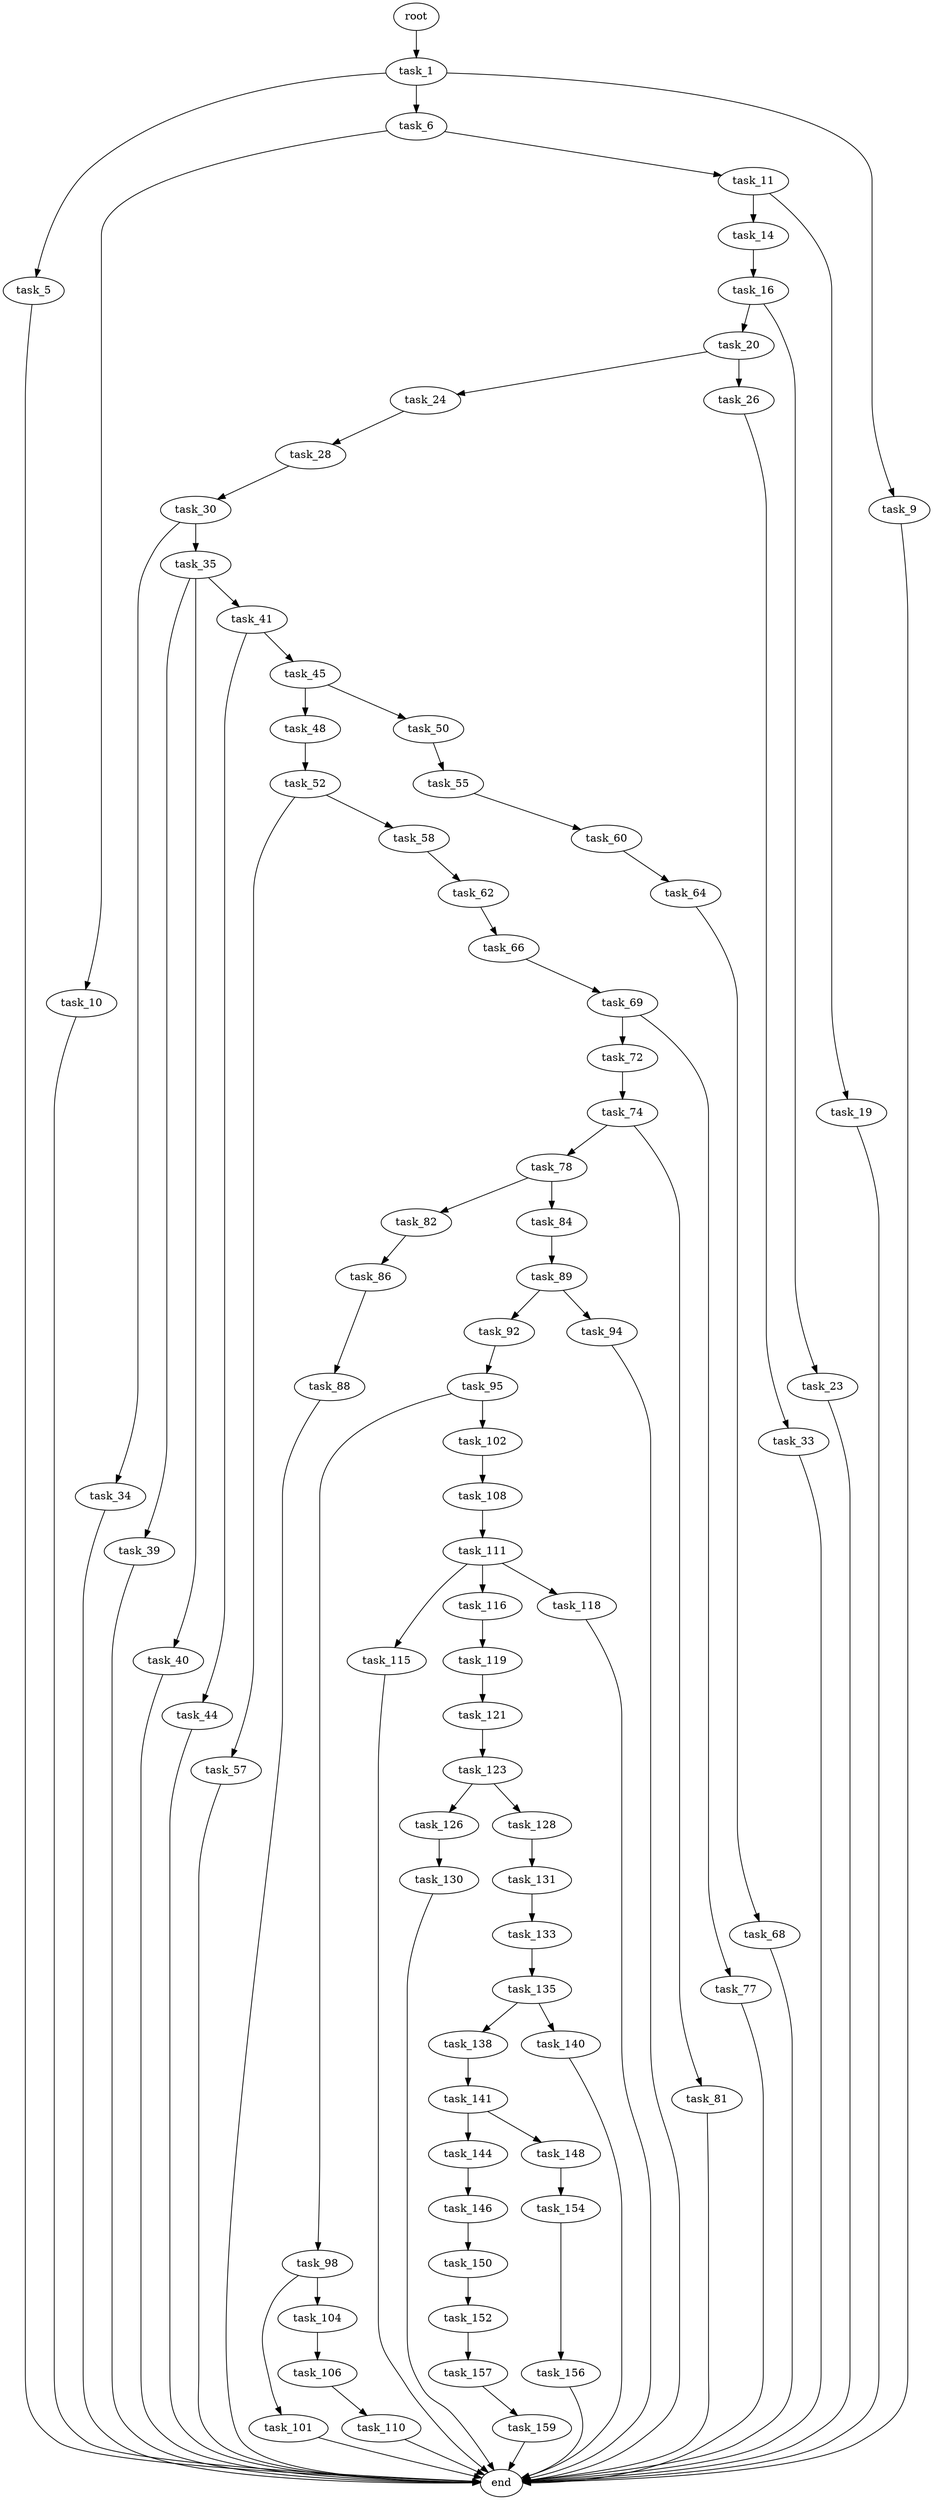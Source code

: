 digraph G {
  root [size="0.000000"];
  task_1 [size="28991029248.000000"];
  task_5 [size="231928233984.000000"];
  task_6 [size="134217728000.000000"];
  task_9 [size="118490864767.000000"];
  task_10 [size="183704647515.000000"];
  task_11 [size="2083880343.000000"];
  task_14 [size="9260532922.000000"];
  task_16 [size="134217728000.000000"];
  task_19 [size="1073741824000.000000"];
  task_20 [size="730453903145.000000"];
  task_23 [size="26062299489.000000"];
  task_24 [size="362511364349.000000"];
  task_26 [size="11866596244.000000"];
  task_28 [size="8589934592.000000"];
  task_30 [size="2068967918.000000"];
  task_33 [size="125944101812.000000"];
  task_34 [size="126925967819.000000"];
  task_35 [size="1073741824000.000000"];
  task_39 [size="68719476736.000000"];
  task_40 [size="734114986628.000000"];
  task_41 [size="134217728000.000000"];
  task_44 [size="22429372601.000000"];
  task_45 [size="16255192223.000000"];
  task_48 [size="549755813888.000000"];
  task_50 [size="99455735777.000000"];
  task_52 [size="276325394716.000000"];
  task_55 [size="29842424445.000000"];
  task_57 [size="8589934592.000000"];
  task_58 [size="117523900075.000000"];
  task_60 [size="650768607529.000000"];
  task_62 [size="4444153173.000000"];
  task_64 [size="80443211105.000000"];
  task_66 [size="10989631670.000000"];
  task_68 [size="1114894621607.000000"];
  task_69 [size="95548367827.000000"];
  task_72 [size="231928233984.000000"];
  task_74 [size="68719476736.000000"];
  task_77 [size="453634066661.000000"];
  task_78 [size="1947544274.000000"];
  task_81 [size="774055371378.000000"];
  task_82 [size="1073741824000.000000"];
  task_84 [size="28991029248.000000"];
  task_86 [size="3124776991.000000"];
  task_88 [size="549755813888.000000"];
  task_89 [size="1073741824000.000000"];
  task_92 [size="54264430554.000000"];
  task_94 [size="28319455231.000000"];
  task_95 [size="254762571938.000000"];
  task_98 [size="6204097740.000000"];
  task_101 [size="129652122545.000000"];
  task_102 [size="833383984.000000"];
  task_104 [size="782757789696.000000"];
  task_106 [size="909347397.000000"];
  task_108 [size="549755813888.000000"];
  task_110 [size="50574326834.000000"];
  task_111 [size="928754753653.000000"];
  task_115 [size="134217728000.000000"];
  task_116 [size="342776677139.000000"];
  task_118 [size="28991029248.000000"];
  task_119 [size="2254845004.000000"];
  task_121 [size="9159406387.000000"];
  task_123 [size="229955899818.000000"];
  task_126 [size="3978110854.000000"];
  task_128 [size="821742401502.000000"];
  task_130 [size="1073741824000.000000"];
  task_131 [size="516273259956.000000"];
  task_133 [size="1317981744530.000000"];
  task_135 [size="24167106178.000000"];
  task_138 [size="549755813888.000000"];
  task_140 [size="104824873496.000000"];
  task_141 [size="1073741824000.000000"];
  task_144 [size="1431001710.000000"];
  task_146 [size="549755813888.000000"];
  task_148 [size="5557881601.000000"];
  task_150 [size="845792823241.000000"];
  task_152 [size="68719476736.000000"];
  task_154 [size="782757789696.000000"];
  task_156 [size="10588513872.000000"];
  task_157 [size="782757789696.000000"];
  task_159 [size="42341090202.000000"];
  end [size="0.000000"];

  root -> task_1 [size="1.000000"];
  task_1 -> task_5 [size="75497472.000000"];
  task_1 -> task_6 [size="75497472.000000"];
  task_1 -> task_9 [size="75497472.000000"];
  task_5 -> end [size="1.000000"];
  task_6 -> task_10 [size="209715200.000000"];
  task_6 -> task_11 [size="209715200.000000"];
  task_9 -> end [size="1.000000"];
  task_10 -> end [size="1.000000"];
  task_11 -> task_14 [size="134217728.000000"];
  task_11 -> task_19 [size="134217728.000000"];
  task_14 -> task_16 [size="209715200.000000"];
  task_16 -> task_20 [size="209715200.000000"];
  task_16 -> task_23 [size="209715200.000000"];
  task_19 -> end [size="1.000000"];
  task_20 -> task_24 [size="536870912.000000"];
  task_20 -> task_26 [size="536870912.000000"];
  task_23 -> end [size="1.000000"];
  task_24 -> task_28 [size="536870912.000000"];
  task_26 -> task_33 [size="209715200.000000"];
  task_28 -> task_30 [size="33554432.000000"];
  task_30 -> task_34 [size="33554432.000000"];
  task_30 -> task_35 [size="33554432.000000"];
  task_33 -> end [size="1.000000"];
  task_34 -> end [size="1.000000"];
  task_35 -> task_39 [size="838860800.000000"];
  task_35 -> task_40 [size="838860800.000000"];
  task_35 -> task_41 [size="838860800.000000"];
  task_39 -> end [size="1.000000"];
  task_40 -> end [size="1.000000"];
  task_41 -> task_44 [size="209715200.000000"];
  task_41 -> task_45 [size="209715200.000000"];
  task_44 -> end [size="1.000000"];
  task_45 -> task_48 [size="75497472.000000"];
  task_45 -> task_50 [size="75497472.000000"];
  task_48 -> task_52 [size="536870912.000000"];
  task_50 -> task_55 [size="209715200.000000"];
  task_52 -> task_57 [size="301989888.000000"];
  task_52 -> task_58 [size="301989888.000000"];
  task_55 -> task_60 [size="75497472.000000"];
  task_57 -> end [size="1.000000"];
  task_58 -> task_62 [size="209715200.000000"];
  task_60 -> task_64 [size="411041792.000000"];
  task_62 -> task_66 [size="75497472.000000"];
  task_64 -> task_68 [size="209715200.000000"];
  task_66 -> task_69 [size="301989888.000000"];
  task_68 -> end [size="1.000000"];
  task_69 -> task_72 [size="75497472.000000"];
  task_69 -> task_77 [size="75497472.000000"];
  task_72 -> task_74 [size="301989888.000000"];
  task_74 -> task_78 [size="134217728.000000"];
  task_74 -> task_81 [size="134217728.000000"];
  task_77 -> end [size="1.000000"];
  task_78 -> task_82 [size="33554432.000000"];
  task_78 -> task_84 [size="33554432.000000"];
  task_81 -> end [size="1.000000"];
  task_82 -> task_86 [size="838860800.000000"];
  task_84 -> task_89 [size="75497472.000000"];
  task_86 -> task_88 [size="209715200.000000"];
  task_88 -> end [size="1.000000"];
  task_89 -> task_92 [size="838860800.000000"];
  task_89 -> task_94 [size="838860800.000000"];
  task_92 -> task_95 [size="134217728.000000"];
  task_94 -> end [size="1.000000"];
  task_95 -> task_98 [size="838860800.000000"];
  task_95 -> task_102 [size="838860800.000000"];
  task_98 -> task_101 [size="33554432.000000"];
  task_98 -> task_104 [size="33554432.000000"];
  task_101 -> end [size="1.000000"];
  task_102 -> task_108 [size="33554432.000000"];
  task_104 -> task_106 [size="679477248.000000"];
  task_106 -> task_110 [size="75497472.000000"];
  task_108 -> task_111 [size="536870912.000000"];
  task_110 -> end [size="1.000000"];
  task_111 -> task_115 [size="679477248.000000"];
  task_111 -> task_116 [size="679477248.000000"];
  task_111 -> task_118 [size="679477248.000000"];
  task_115 -> end [size="1.000000"];
  task_116 -> task_119 [size="838860800.000000"];
  task_118 -> end [size="1.000000"];
  task_119 -> task_121 [size="134217728.000000"];
  task_121 -> task_123 [size="209715200.000000"];
  task_123 -> task_126 [size="679477248.000000"];
  task_123 -> task_128 [size="679477248.000000"];
  task_126 -> task_130 [size="75497472.000000"];
  task_128 -> task_131 [size="536870912.000000"];
  task_130 -> end [size="1.000000"];
  task_131 -> task_133 [size="536870912.000000"];
  task_133 -> task_135 [size="838860800.000000"];
  task_135 -> task_138 [size="536870912.000000"];
  task_135 -> task_140 [size="536870912.000000"];
  task_138 -> task_141 [size="536870912.000000"];
  task_140 -> end [size="1.000000"];
  task_141 -> task_144 [size="838860800.000000"];
  task_141 -> task_148 [size="838860800.000000"];
  task_144 -> task_146 [size="33554432.000000"];
  task_146 -> task_150 [size="536870912.000000"];
  task_148 -> task_154 [size="411041792.000000"];
  task_150 -> task_152 [size="679477248.000000"];
  task_152 -> task_157 [size="134217728.000000"];
  task_154 -> task_156 [size="679477248.000000"];
  task_156 -> end [size="1.000000"];
  task_157 -> task_159 [size="679477248.000000"];
  task_159 -> end [size="1.000000"];
}
